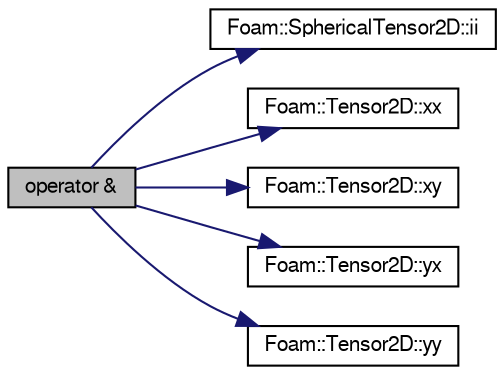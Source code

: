 digraph "operator &amp;"
{
  bgcolor="transparent";
  edge [fontname="FreeSans",fontsize="10",labelfontname="FreeSans",labelfontsize="10"];
  node [fontname="FreeSans",fontsize="10",shape=record];
  rankdir="LR";
  Node128578 [label="operator &",height=0.2,width=0.4,color="black", fillcolor="grey75", style="filled", fontcolor="black"];
  Node128578 -> Node128579 [color="midnightblue",fontsize="10",style="solid",fontname="FreeSans"];
  Node128579 [label="Foam::SphericalTensor2D::ii",height=0.2,width=0.4,color="black",URL="$a28210.html#a8a6ef975bcb1f17d9cd0457417bcac47"];
  Node128578 -> Node128580 [color="midnightblue",fontsize="10",style="solid",fontname="FreeSans"];
  Node128580 [label="Foam::Tensor2D::xx",height=0.2,width=0.4,color="black",URL="$a28390.html#a1b97c7c1ed81b4fb23da8dcb71a8cd2a"];
  Node128578 -> Node128581 [color="midnightblue",fontsize="10",style="solid",fontname="FreeSans"];
  Node128581 [label="Foam::Tensor2D::xy",height=0.2,width=0.4,color="black",URL="$a28390.html#aab470ae2a5eeac8c33a7b6abac6b39b3"];
  Node128578 -> Node128582 [color="midnightblue",fontsize="10",style="solid",fontname="FreeSans"];
  Node128582 [label="Foam::Tensor2D::yx",height=0.2,width=0.4,color="black",URL="$a28390.html#a217bb42e2157c7914d7ebb0ffb730b7d"];
  Node128578 -> Node128583 [color="midnightblue",fontsize="10",style="solid",fontname="FreeSans"];
  Node128583 [label="Foam::Tensor2D::yy",height=0.2,width=0.4,color="black",URL="$a28390.html#aba9d77023a5662b9c2d3639d5de555a0"];
}

